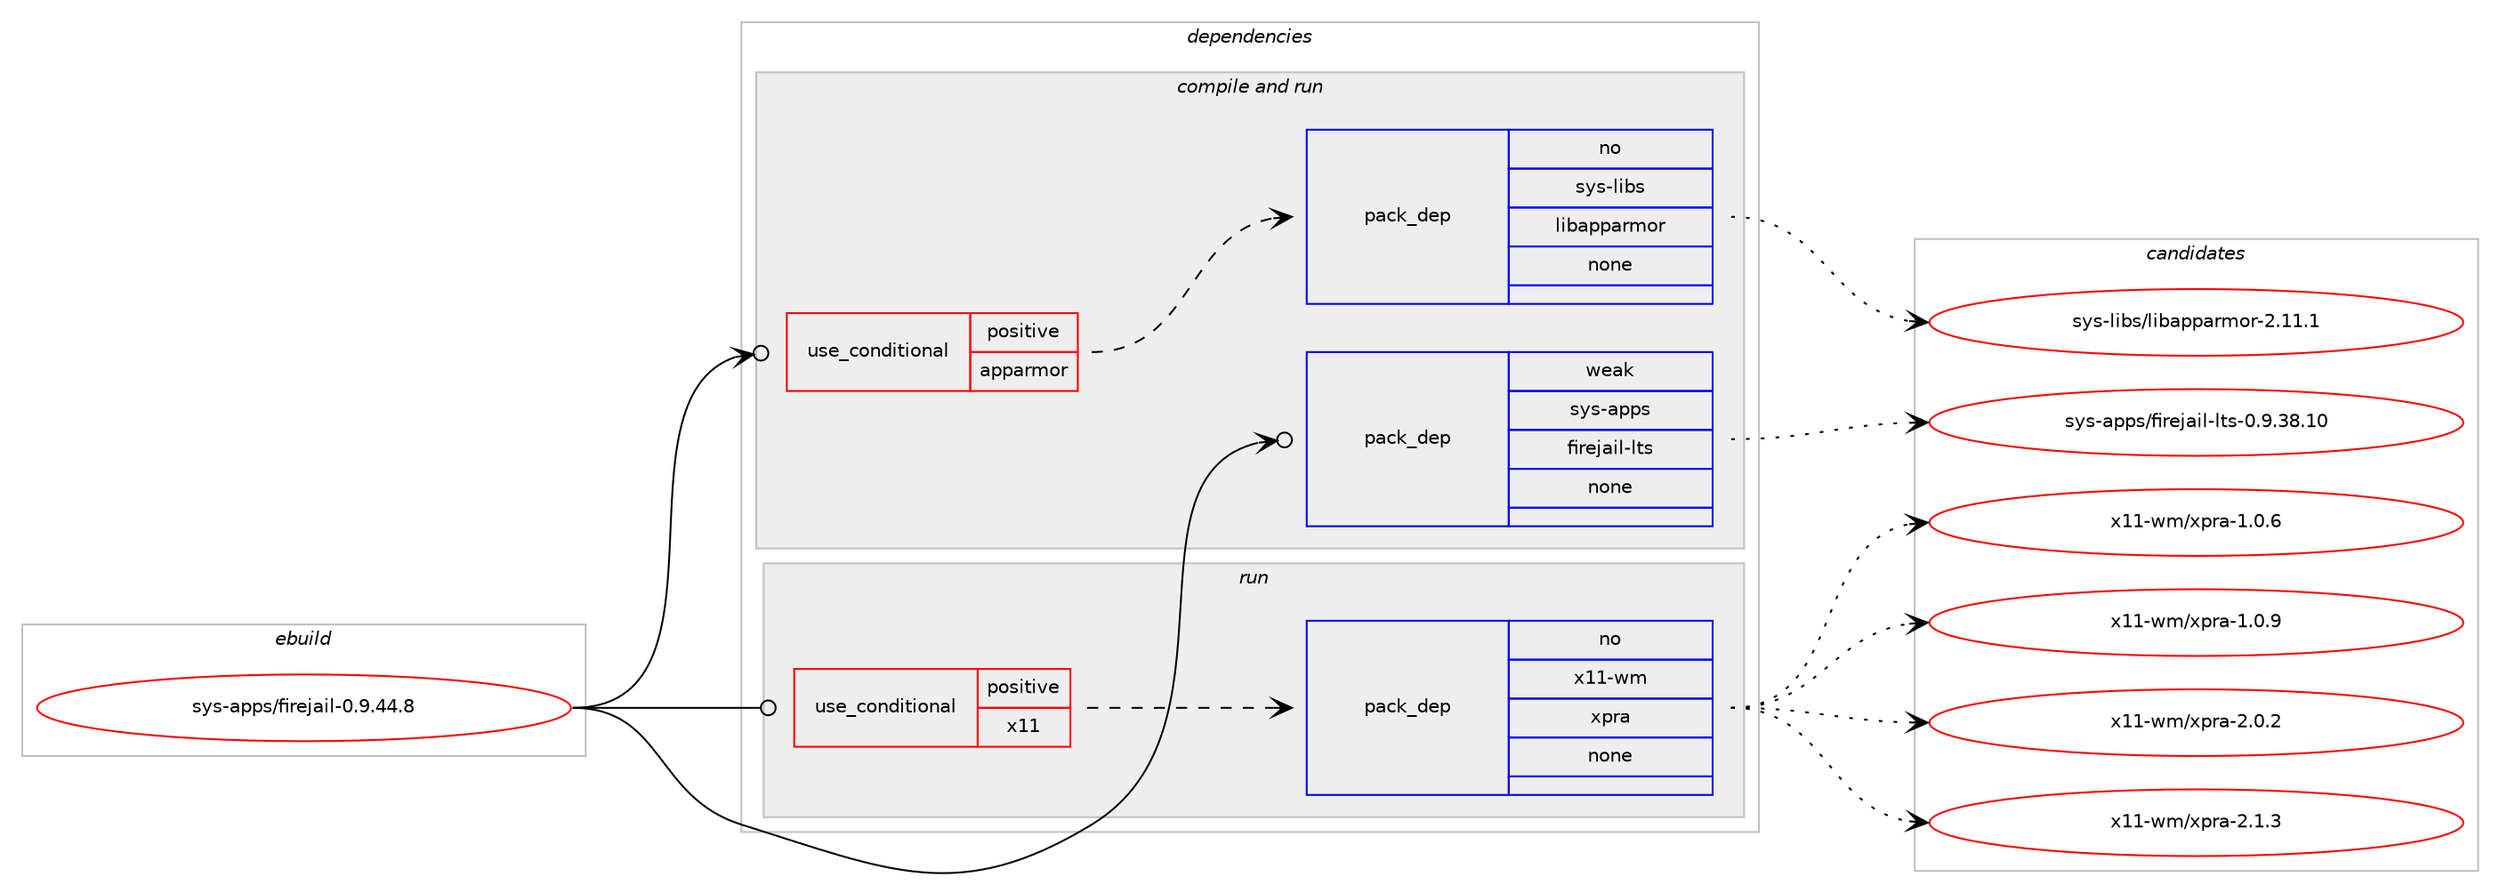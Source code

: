 digraph prolog {

# *************
# Graph options
# *************

newrank=true;
concentrate=true;
compound=true;
graph [rankdir=LR,fontname=Helvetica,fontsize=10,ranksep=1.5];#, ranksep=2.5, nodesep=0.2];
edge  [arrowhead=vee];
node  [fontname=Helvetica,fontsize=10];

# **********
# The ebuild
# **********

subgraph cluster_leftcol {
color=gray;
rank=same;
label=<<i>ebuild</i>>;
id [label="sys-apps/firejail-0.9.44.8", color=red, width=4, href="../sys-apps/firejail-0.9.44.8.svg"];
}

# ****************
# The dependencies
# ****************

subgraph cluster_midcol {
color=gray;
label=<<i>dependencies</i>>;
subgraph cluster_compile {
fillcolor="#eeeeee";
style=filled;
label=<<i>compile</i>>;
}
subgraph cluster_compileandrun {
fillcolor="#eeeeee";
style=filled;
label=<<i>compile and run</i>>;
subgraph cond380 {
dependency4086 [label=<<TABLE BORDER="0" CELLBORDER="1" CELLSPACING="0" CELLPADDING="4"><TR><TD ROWSPAN="3" CELLPADDING="10">use_conditional</TD></TR><TR><TD>positive</TD></TR><TR><TD>apparmor</TD></TR></TABLE>>, shape=none, color=red];
subgraph pack3679 {
dependency4087 [label=<<TABLE BORDER="0" CELLBORDER="1" CELLSPACING="0" CELLPADDING="4" WIDTH="220"><TR><TD ROWSPAN="6" CELLPADDING="30">pack_dep</TD></TR><TR><TD WIDTH="110">no</TD></TR><TR><TD>sys-libs</TD></TR><TR><TD>libapparmor</TD></TR><TR><TD>none</TD></TR><TR><TD></TD></TR></TABLE>>, shape=none, color=blue];
}
dependency4086:e -> dependency4087:w [weight=20,style="dashed",arrowhead="vee"];
}
id:e -> dependency4086:w [weight=20,style="solid",arrowhead="odotvee"];
subgraph pack3680 {
dependency4088 [label=<<TABLE BORDER="0" CELLBORDER="1" CELLSPACING="0" CELLPADDING="4" WIDTH="220"><TR><TD ROWSPAN="6" CELLPADDING="30">pack_dep</TD></TR><TR><TD WIDTH="110">weak</TD></TR><TR><TD>sys-apps</TD></TR><TR><TD>firejail-lts</TD></TR><TR><TD>none</TD></TR><TR><TD></TD></TR></TABLE>>, shape=none, color=blue];
}
id:e -> dependency4088:w [weight=20,style="solid",arrowhead="odotvee"];
}
subgraph cluster_run {
fillcolor="#eeeeee";
style=filled;
label=<<i>run</i>>;
subgraph cond381 {
dependency4089 [label=<<TABLE BORDER="0" CELLBORDER="1" CELLSPACING="0" CELLPADDING="4"><TR><TD ROWSPAN="3" CELLPADDING="10">use_conditional</TD></TR><TR><TD>positive</TD></TR><TR><TD>x11</TD></TR></TABLE>>, shape=none, color=red];
subgraph pack3681 {
dependency4090 [label=<<TABLE BORDER="0" CELLBORDER="1" CELLSPACING="0" CELLPADDING="4" WIDTH="220"><TR><TD ROWSPAN="6" CELLPADDING="30">pack_dep</TD></TR><TR><TD WIDTH="110">no</TD></TR><TR><TD>x11-wm</TD></TR><TR><TD>xpra</TD></TR><TR><TD>none</TD></TR><TR><TD></TD></TR></TABLE>>, shape=none, color=blue];
}
dependency4089:e -> dependency4090:w [weight=20,style="dashed",arrowhead="vee"];
}
id:e -> dependency4089:w [weight=20,style="solid",arrowhead="odot"];
}
}

# **************
# The candidates
# **************

subgraph cluster_choices {
rank=same;
color=gray;
label=<<i>candidates</i>>;

subgraph choice3679 {
color=black;
nodesep=1;
choice11512111545108105981154710810598971121129711410911111445504649494649 [label="sys-libs/libapparmor-2.11.1", color=red, width=4,href="../sys-libs/libapparmor-2.11.1.svg"];
dependency4087:e -> choice11512111545108105981154710810598971121129711410911111445504649494649:w [style=dotted,weight="100"];
}
subgraph choice3680 {
color=black;
nodesep=1;
choice115121115459711211211547102105114101106971051084510811611545484657465156464948 [label="sys-apps/firejail-lts-0.9.38.10", color=red, width=4,href="../sys-apps/firejail-lts-0.9.38.10.svg"];
dependency4088:e -> choice115121115459711211211547102105114101106971051084510811611545484657465156464948:w [style=dotted,weight="100"];
}
subgraph choice3681 {
color=black;
nodesep=1;
choice1204949451191094712011211497454946484654 [label="x11-wm/xpra-1.0.6", color=red, width=4,href="../x11-wm/xpra-1.0.6.svg"];
choice1204949451191094712011211497454946484657 [label="x11-wm/xpra-1.0.9", color=red, width=4,href="../x11-wm/xpra-1.0.9.svg"];
choice1204949451191094712011211497455046484650 [label="x11-wm/xpra-2.0.2", color=red, width=4,href="../x11-wm/xpra-2.0.2.svg"];
choice1204949451191094712011211497455046494651 [label="x11-wm/xpra-2.1.3", color=red, width=4,href="../x11-wm/xpra-2.1.3.svg"];
dependency4090:e -> choice1204949451191094712011211497454946484654:w [style=dotted,weight="100"];
dependency4090:e -> choice1204949451191094712011211497454946484657:w [style=dotted,weight="100"];
dependency4090:e -> choice1204949451191094712011211497455046484650:w [style=dotted,weight="100"];
dependency4090:e -> choice1204949451191094712011211497455046494651:w [style=dotted,weight="100"];
}
}

}
